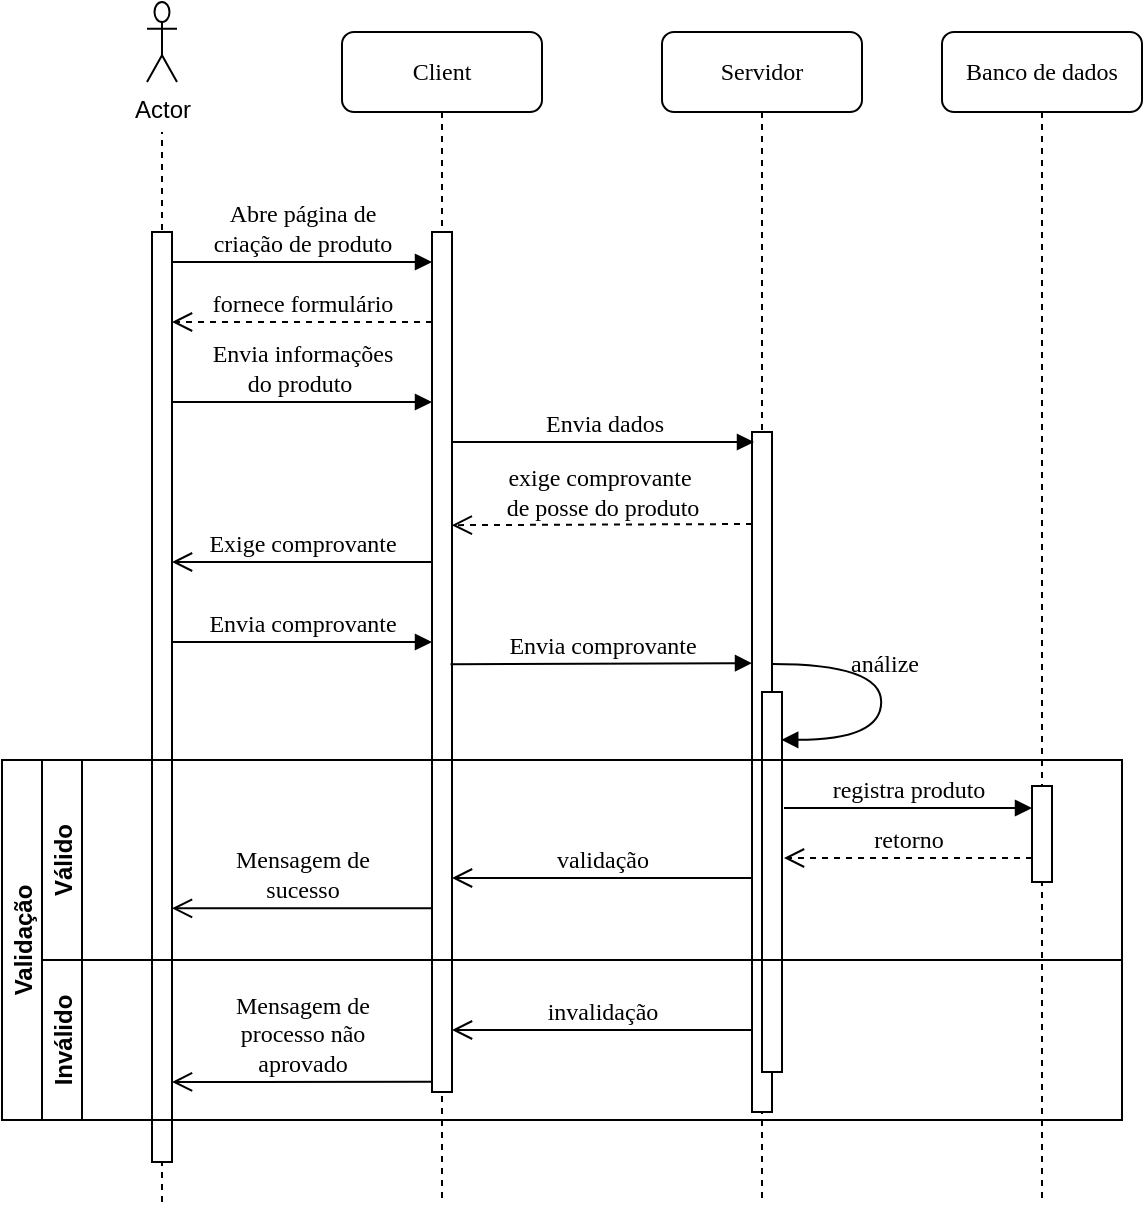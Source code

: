<mxfile version="20.4.0" type="device"><diagram name="Page-1" id="13e1069c-82ec-6db2-03f1-153e76fe0fe0"><mxGraphModel dx="1304" dy="581" grid="0" gridSize="10" guides="1" tooltips="1" connect="1" arrows="1" fold="1" page="1" pageScale="1" pageWidth="1100" pageHeight="850" background="none" math="0" shadow="0"><root><mxCell id="0"/><mxCell id="1" parent="0"/><mxCell id="ShGHcBtZ8Py6e76CHyPq-1" value="" style="endArrow=none;html=1;rounded=0;dashed=1;" edge="1" parent="1"><mxGeometry width="50" height="50" relative="1" as="geometry"><mxPoint x="159" y="680" as="sourcePoint"/><mxPoint x="159" y="145" as="targetPoint"/></mxGeometry></mxCell><mxCell id="ShGHcBtZ8Py6e76CHyPq-2" value="Client" style="shape=umlLifeline;perimeter=lifelinePerimeter;whiteSpace=wrap;html=1;container=1;collapsible=0;recursiveResize=0;outlineConnect=0;rounded=1;shadow=0;comic=0;labelBackgroundColor=none;strokeWidth=1;fontFamily=Verdana;fontSize=12;align=center;" vertex="1" parent="1"><mxGeometry x="249" y="95" width="100" height="585" as="geometry"/></mxCell><mxCell id="ShGHcBtZ8Py6e76CHyPq-3" value="" style="html=1;points=[];perimeter=orthogonalPerimeter;rounded=0;shadow=0;comic=0;labelBackgroundColor=none;strokeWidth=1;fontFamily=Verdana;fontSize=12;align=center;" vertex="1" parent="ShGHcBtZ8Py6e76CHyPq-2"><mxGeometry x="45" y="100" width="10" height="430" as="geometry"/></mxCell><mxCell id="ShGHcBtZ8Py6e76CHyPq-22" value="Exige comprovante" style="html=1;verticalAlign=bottom;endArrow=open;endSize=8;labelBackgroundColor=none;fontFamily=Verdana;fontSize=12;edgeStyle=elbowEdgeStyle;elbow=vertical;" edge="1" parent="ShGHcBtZ8Py6e76CHyPq-2"><mxGeometry relative="1" as="geometry"><mxPoint x="-85" y="265" as="targetPoint"/><Array as="points"><mxPoint x="30" y="265"/><mxPoint x="30" y="275"/><mxPoint x="10" y="285"/><mxPoint x="30" y="295"/><mxPoint x="60" y="295"/></Array><mxPoint x="45" y="265" as="sourcePoint"/></mxGeometry></mxCell><mxCell id="ShGHcBtZ8Py6e76CHyPq-71" value="Envia comprovante" style="html=1;verticalAlign=bottom;endArrow=block;entryX=0;entryY=0;labelBackgroundColor=none;fontFamily=Verdana;fontSize=12;edgeStyle=elbowEdgeStyle;elbow=vertical;" edge="1" parent="ShGHcBtZ8Py6e76CHyPq-2"><mxGeometry relative="1" as="geometry"><mxPoint x="-85" y="305" as="sourcePoint"/><mxPoint x="45" y="305" as="targetPoint"/></mxGeometry></mxCell><mxCell id="ShGHcBtZ8Py6e76CHyPq-4" value="Servidor" style="shape=umlLifeline;perimeter=lifelinePerimeter;whiteSpace=wrap;html=1;container=1;collapsible=0;recursiveResize=0;outlineConnect=0;rounded=1;shadow=0;comic=0;labelBackgroundColor=none;strokeWidth=1;fontFamily=Verdana;fontSize=12;align=center;" vertex="1" parent="1"><mxGeometry x="409" y="95" width="100" height="585" as="geometry"/></mxCell><mxCell id="ShGHcBtZ8Py6e76CHyPq-5" value="" style="html=1;points=[];perimeter=orthogonalPerimeter;rounded=0;shadow=0;comic=0;labelBackgroundColor=none;strokeWidth=1;fontFamily=Verdana;fontSize=12;align=center;" vertex="1" parent="ShGHcBtZ8Py6e76CHyPq-4"><mxGeometry x="45" y="200" width="10" height="340" as="geometry"/></mxCell><mxCell id="ShGHcBtZ8Py6e76CHyPq-6" value="" style="html=1;points=[];perimeter=orthogonalPerimeter;rounded=0;shadow=0;comic=0;labelBackgroundColor=none;strokeWidth=1;fontFamily=Verdana;fontSize=12;align=center;" vertex="1" parent="ShGHcBtZ8Py6e76CHyPq-4"><mxGeometry x="50" y="330" width="10" height="190" as="geometry"/></mxCell><mxCell id="ShGHcBtZ8Py6e76CHyPq-7" value="análize" style="html=1;verticalAlign=bottom;endArrow=block;labelBackgroundColor=none;fontFamily=Verdana;fontSize=12;elbow=vertical;edgeStyle=orthogonalEdgeStyle;curved=1;entryX=1;entryY=0.286;entryPerimeter=0;exitX=1.038;exitY=0.345;exitPerimeter=0;" edge="1" parent="ShGHcBtZ8Py6e76CHyPq-4"><mxGeometry x="-0.107" y="1" relative="1" as="geometry"><mxPoint x="55.0" y="316" as="sourcePoint"/><mxPoint x="59.62" y="353.92" as="targetPoint"/><Array as="points"><mxPoint x="109.62" y="315.9"/><mxPoint x="109.62" y="353.9"/></Array><mxPoint as="offset"/></mxGeometry></mxCell><mxCell id="ShGHcBtZ8Py6e76CHyPq-75" value="Envia comprovante" style="html=1;verticalAlign=bottom;endArrow=block;labelBackgroundColor=none;fontFamily=Verdana;fontSize=12;edgeStyle=elbowEdgeStyle;elbow=vertical;entryX=0.106;entryY=0.061;entryDx=0;entryDy=0;entryPerimeter=0;exitX=1.033;exitY=0.422;exitDx=0;exitDy=0;exitPerimeter=0;" edge="1" parent="ShGHcBtZ8Py6e76CHyPq-4"><mxGeometry relative="1" as="geometry"><mxPoint x="-105.73" y="316.08" as="sourcePoint"/><mxPoint x="45.0" y="315.0" as="targetPoint"/><Array as="points"><mxPoint x="-30.06" y="315.58"/></Array></mxGeometry></mxCell><mxCell id="ShGHcBtZ8Py6e76CHyPq-8" value="Banco de dados" style="shape=umlLifeline;perimeter=lifelinePerimeter;whiteSpace=wrap;html=1;container=1;collapsible=0;recursiveResize=0;outlineConnect=0;rounded=1;shadow=0;comic=0;labelBackgroundColor=none;strokeWidth=1;fontFamily=Verdana;fontSize=12;align=center;" vertex="1" parent="1"><mxGeometry x="549" y="95" width="100" height="585" as="geometry"/></mxCell><mxCell id="ShGHcBtZ8Py6e76CHyPq-9" value="" style="html=1;points=[];perimeter=orthogonalPerimeter;rounded=0;shadow=0;comic=0;labelBackgroundColor=none;strokeWidth=1;fontFamily=Verdana;fontSize=12;align=center;" vertex="1" parent="1"><mxGeometry x="594" y="472" width="10" height="48" as="geometry"/></mxCell><mxCell id="ShGHcBtZ8Py6e76CHyPq-10" value="registra produto" style="html=1;verticalAlign=bottom;endArrow=block;labelBackgroundColor=none;fontFamily=Verdana;fontSize=12;edgeStyle=elbowEdgeStyle;elbow=vertical;" edge="1" parent="1" target="ShGHcBtZ8Py6e76CHyPq-9"><mxGeometry relative="1" as="geometry"><mxPoint x="470" y="483" as="sourcePoint"/><Array as="points"><mxPoint x="519" y="483"/><mxPoint x="509" y="483"/><mxPoint x="509" y="403"/><mxPoint x="469" y="343"/></Array></mxGeometry></mxCell><mxCell id="ShGHcBtZ8Py6e76CHyPq-11" value="Abre página de &lt;br&gt;criação de produto" style="html=1;verticalAlign=bottom;endArrow=block;entryX=0;entryY=0;labelBackgroundColor=none;fontFamily=Verdana;fontSize=12;edgeStyle=elbowEdgeStyle;elbow=vertical;" edge="1" parent="1"><mxGeometry relative="1" as="geometry"><mxPoint x="164" y="210" as="sourcePoint"/><mxPoint x="294" y="210" as="targetPoint"/></mxGeometry></mxCell><mxCell id="ShGHcBtZ8Py6e76CHyPq-13" value="Actor" style="shape=umlActor;verticalLabelPosition=bottom;verticalAlign=top;html=1;outlineConnect=0;" vertex="1" parent="1"><mxGeometry x="151.5" y="80" width="15" height="40" as="geometry"/></mxCell><mxCell id="ShGHcBtZ8Py6e76CHyPq-14" value="" style="html=1;points=[];perimeter=orthogonalPerimeter;rounded=0;shadow=0;comic=0;labelBackgroundColor=none;strokeWidth=1;fontFamily=Verdana;fontSize=12;align=center;" vertex="1" parent="1"><mxGeometry x="154" y="195" width="10" height="465" as="geometry"/></mxCell><mxCell id="ShGHcBtZ8Py6e76CHyPq-67" value="fornece formulário" style="html=1;verticalAlign=bottom;endArrow=open;dashed=1;endSize=8;labelBackgroundColor=none;fontFamily=Verdana;fontSize=12;edgeStyle=elbowEdgeStyle;elbow=vertical;" edge="1" parent="1"><mxGeometry relative="1" as="geometry"><mxPoint x="164" y="240" as="targetPoint"/><Array as="points"><mxPoint x="219" y="240"/></Array><mxPoint x="294" y="240" as="sourcePoint"/></mxGeometry></mxCell><mxCell id="ShGHcBtZ8Py6e76CHyPq-68" value="Envia informações &lt;br&gt;do produto&amp;nbsp;" style="html=1;verticalAlign=bottom;endArrow=block;entryX=0;entryY=0;labelBackgroundColor=none;fontFamily=Verdana;fontSize=12;edgeStyle=elbowEdgeStyle;elbow=vertical;" edge="1" parent="1"><mxGeometry relative="1" as="geometry"><mxPoint x="164" y="280" as="sourcePoint"/><mxPoint x="294" y="280" as="targetPoint"/></mxGeometry></mxCell><mxCell id="ShGHcBtZ8Py6e76CHyPq-15" value="Validação" style="swimlane;childLayout=stackLayout;resizeParent=1;resizeParentMax=0;horizontal=0;startSize=20;horizontalStack=0;" vertex="1" parent="1"><mxGeometry x="79" y="459" width="560" height="180" as="geometry"/></mxCell><mxCell id="ShGHcBtZ8Py6e76CHyPq-16" value="Válido" style="swimlane;startSize=20;horizontal=0;" vertex="1" parent="ShGHcBtZ8Py6e76CHyPq-15"><mxGeometry x="20" width="540" height="100" as="geometry"/></mxCell><mxCell id="ShGHcBtZ8Py6e76CHyPq-18" value="validação" style="html=1;verticalAlign=bottom;endArrow=open;endSize=8;labelBackgroundColor=none;fontFamily=Verdana;fontSize=12;edgeStyle=elbowEdgeStyle;elbow=vertical;" edge="1" parent="ShGHcBtZ8Py6e76CHyPq-16"><mxGeometry relative="1" as="geometry"><mxPoint x="205" y="59.0" as="targetPoint"/><Array as="points"><mxPoint x="320" y="59"/><mxPoint x="305" y="89"/><mxPoint x="335" y="89"/></Array><mxPoint x="355" y="59" as="sourcePoint"/></mxGeometry></mxCell><mxCell id="ShGHcBtZ8Py6e76CHyPq-76" value="Mensagem de &lt;br&gt;sucesso" style="html=1;verticalAlign=bottom;endArrow=open;endSize=8;labelBackgroundColor=none;fontFamily=Verdana;fontSize=12;edgeStyle=elbowEdgeStyle;elbow=vertical;" edge="1" parent="ShGHcBtZ8Py6e76CHyPq-16"><mxGeometry relative="1" as="geometry"><mxPoint x="65" y="74.17" as="targetPoint"/><Array as="points"><mxPoint x="180" y="74.17"/><mxPoint x="180" y="84.17"/><mxPoint x="160" y="94.17"/><mxPoint x="180" y="104.17"/><mxPoint x="210" y="104.17"/></Array><mxPoint x="195" y="74.17" as="sourcePoint"/></mxGeometry></mxCell><mxCell id="ShGHcBtZ8Py6e76CHyPq-19" value="Inválido" style="swimlane;startSize=20;horizontal=0;" vertex="1" parent="ShGHcBtZ8Py6e76CHyPq-15"><mxGeometry x="20" y="100" width="540" height="80" as="geometry"/></mxCell><mxCell id="ShGHcBtZ8Py6e76CHyPq-20" value="invalidação" style="html=1;verticalAlign=bottom;endArrow=open;endSize=8;labelBackgroundColor=none;fontFamily=Verdana;fontSize=12;edgeStyle=elbowEdgeStyle;elbow=vertical;" edge="1" parent="ShGHcBtZ8Py6e76CHyPq-19"><mxGeometry relative="1" as="geometry"><mxPoint x="205.0" y="35" as="targetPoint"/><Array as="points"><mxPoint x="330" y="35"/><mxPoint x="305" y="55"/><mxPoint x="335" y="55"/></Array><mxPoint x="355" y="35" as="sourcePoint"/></mxGeometry></mxCell><mxCell id="ShGHcBtZ8Py6e76CHyPq-21" value="Mensagem&amp;nbsp;de &lt;br&gt;processo não &lt;br&gt;aprovado" style="html=1;verticalAlign=bottom;endArrow=open;endSize=8;labelBackgroundColor=none;fontFamily=Verdana;fontSize=12;edgeStyle=elbowEdgeStyle;elbow=vertical;exitX=-0.024;exitY=0.988;exitDx=0;exitDy=0;exitPerimeter=0;" edge="1" parent="ShGHcBtZ8Py6e76CHyPq-19" source="ShGHcBtZ8Py6e76CHyPq-3"><mxGeometry relative="1" as="geometry"><mxPoint x="65" y="61" as="targetPoint"/><Array as="points"><mxPoint x="191" y="61"/><mxPoint x="180" y="69.62"/><mxPoint x="210" y="69.62"/></Array><mxPoint x="191" y="61" as="sourcePoint"/></mxGeometry></mxCell><mxCell id="ShGHcBtZ8Py6e76CHyPq-69" value="Envia dados" style="html=1;verticalAlign=bottom;endArrow=block;labelBackgroundColor=none;fontFamily=Verdana;fontSize=12;edgeStyle=elbowEdgeStyle;elbow=vertical;" edge="1" parent="1"><mxGeometry relative="1" as="geometry"><mxPoint x="304" y="300" as="sourcePoint"/><mxPoint x="455" y="300" as="targetPoint"/><Array as="points"><mxPoint x="380" y="300"/></Array></mxGeometry></mxCell><mxCell id="ShGHcBtZ8Py6e76CHyPq-70" value="exige comprovante&amp;nbsp;&lt;br&gt;de posse do produto" style="html=1;verticalAlign=bottom;endArrow=open;dashed=1;endSize=8;labelBackgroundColor=none;fontFamily=Verdana;fontSize=12;edgeStyle=elbowEdgeStyle;elbow=vertical;entryX=0.99;entryY=0.556;entryDx=0;entryDy=0;entryPerimeter=0;" edge="1" parent="1"><mxGeometry relative="1" as="geometry"><mxPoint x="303.9" y="341" as="targetPoint"/><Array as="points"><mxPoint x="384" y="341.58"/></Array><mxPoint x="454" y="341" as="sourcePoint"/></mxGeometry></mxCell><mxCell id="ShGHcBtZ8Py6e76CHyPq-17" value="retorno" style="html=1;verticalAlign=bottom;endArrow=open;dashed=1;endSize=8;labelBackgroundColor=none;fontFamily=Verdana;fontSize=12;edgeStyle=elbowEdgeStyle;elbow=vertical;" edge="1" parent="1"><mxGeometry relative="1" as="geometry"><mxPoint x="470" y="508" as="targetPoint"/><Array as="points"><mxPoint x="570" y="508"/><mxPoint x="544" y="559"/><mxPoint x="574" y="559"/></Array><mxPoint x="594" y="508.0" as="sourcePoint"/></mxGeometry></mxCell></root></mxGraphModel></diagram></mxfile>